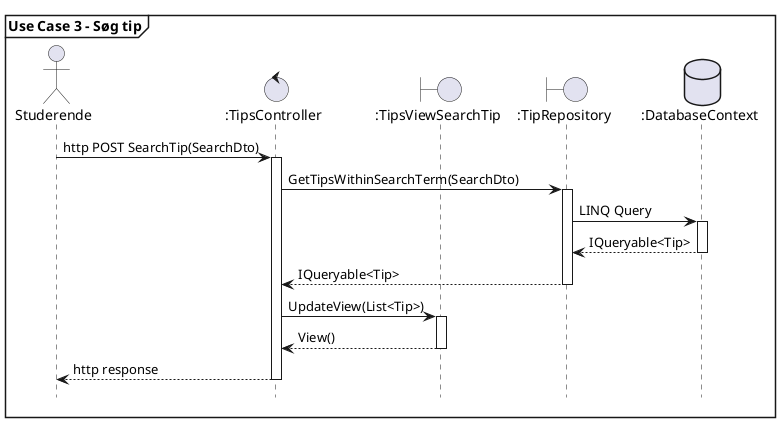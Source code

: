 @startuml

mainframe **Use Case 3 - Søg tip**

actor       "Studerende"       as stud
control       ":TipsController"       as tipscont
boundary       ":TipsViewSearchTip"       as tipssearch
boundary       ":TipRepository"       as tipsrepo
database       ":DatabaseContext"       as db


stud -> tipscont: http POST SearchTip(SearchDto)

Activate tipscont
tipscont -> tipsrepo: GetTipsWithinSearchTerm(SearchDto)

Activate tipsrepo
tipsrepo -> db: LINQ Query 

Activate db
db --> tipsrepo: IQueryable<Tip>
Deactivate db

tipsrepo --> tipscont: IQueryable<Tip>
Deactivate tipsrepo

tipscont -> tipssearch: UpdateView(List<Tip>)

Activate tipssearch
tipssearch --> tipscont: View()
Deactivate tipssearch

tipscont --> stud: http response
Deactivate tipscont



hide footbox

@enduml
